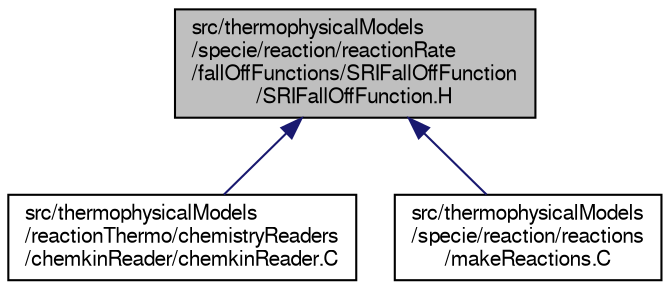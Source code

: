 digraph "src/thermophysicalModels/specie/reaction/reactionRate/fallOffFunctions/SRIFallOffFunction/SRIFallOffFunction.H"
{
  bgcolor="transparent";
  edge [fontname="FreeSans",fontsize="10",labelfontname="FreeSans",labelfontsize="10"];
  node [fontname="FreeSans",fontsize="10",shape=record];
  Node25 [label="src/thermophysicalModels\l/specie/reaction/reactionRate\l/fallOffFunctions/SRIFallOffFunction\l/SRIFallOffFunction.H",height=0.2,width=0.4,color="black", fillcolor="grey75", style="filled", fontcolor="black"];
  Node25 -> Node26 [dir="back",color="midnightblue",fontsize="10",style="solid",fontname="FreeSans"];
  Node26 [label="src/thermophysicalModels\l/reactionThermo/chemistryReaders\l/chemkinReader/chemkinReader.C",height=0.2,width=0.4,color="black",URL="$a16121.html"];
  Node25 -> Node27 [dir="back",color="midnightblue",fontsize="10",style="solid",fontname="FreeSans"];
  Node27 [label="src/thermophysicalModels\l/specie/reaction/reactions\l/makeReactions.C",height=0.2,width=0.4,color="black",URL="$a16550.html"];
}
